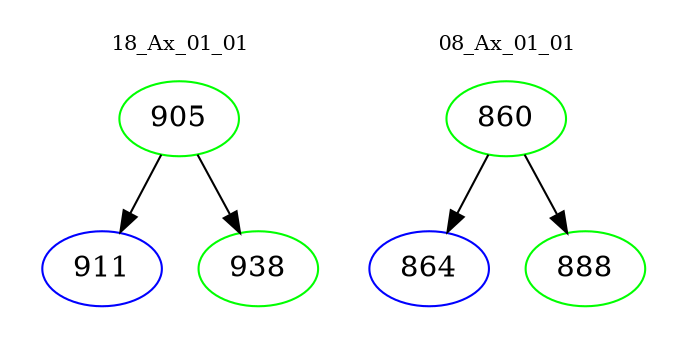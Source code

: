 digraph{
subgraph cluster_0 {
color = white
label = "18_Ax_01_01";
fontsize=10;
T0_905 [label="905", color="green"]
T0_905 -> T0_911 [color="black"]
T0_911 [label="911", color="blue"]
T0_905 -> T0_938 [color="black"]
T0_938 [label="938", color="green"]
}
subgraph cluster_1 {
color = white
label = "08_Ax_01_01";
fontsize=10;
T1_860 [label="860", color="green"]
T1_860 -> T1_864 [color="black"]
T1_864 [label="864", color="blue"]
T1_860 -> T1_888 [color="black"]
T1_888 [label="888", color="green"]
}
}
